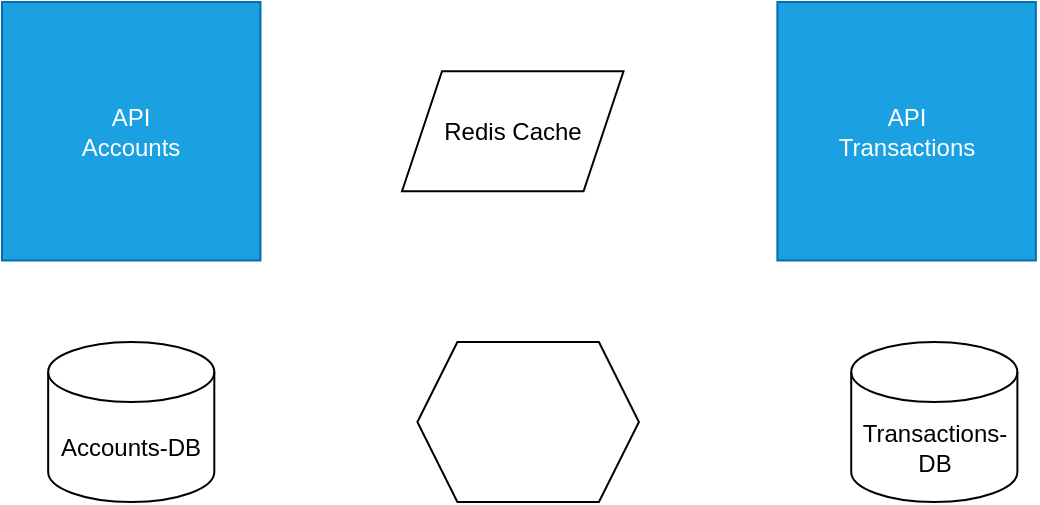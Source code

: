 <mxfile>
    <diagram id="pk_a8L8x4fv5XoUZSkfn" name="Page-1">
        <mxGraphModel dx="786" dy="222" grid="1" gridSize="10" guides="1" tooltips="1" connect="1" arrows="1" fold="1" page="1" pageScale="1" pageWidth="850" pageHeight="1100" math="0" shadow="0">
            <root>
                <mxCell id="0"/>
                <mxCell id="1" parent="0"/>
                <mxCell id="2" value="API&lt;br&gt;Accounts" style="whiteSpace=wrap;html=1;aspect=fixed;fillColor=#1ba1e2;fontColor=#ffffff;strokeColor=#006EAF;" parent="1" vertex="1">
                    <mxGeometry x="70.001" y="270" width="129.231" height="129.231" as="geometry"/>
                </mxCell>
                <mxCell id="6" value="Accounts-DB" style="shape=cylinder3;whiteSpace=wrap;html=1;boundedLbl=1;backgroundOutline=1;size=15;" vertex="1" parent="1">
                    <mxGeometry x="93.078" y="440" width="83.077" height="80" as="geometry"/>
                </mxCell>
                <mxCell id="9" value="API&lt;br&gt;Transactions" style="whiteSpace=wrap;html=1;aspect=fixed;fillColor=#1ba1e2;fontColor=#ffffff;strokeColor=#006EAF;" vertex="1" parent="1">
                    <mxGeometry x="457.693" y="270" width="129.231" height="129.231" as="geometry"/>
                </mxCell>
                <mxCell id="10" value="Transactions-DB" style="shape=cylinder3;whiteSpace=wrap;html=1;boundedLbl=1;backgroundOutline=1;size=15;" vertex="1" parent="1">
                    <mxGeometry x="494.616" y="440" width="83.077" height="80" as="geometry"/>
                </mxCell>
                <mxCell id="11" value="Redis Cache" style="shape=parallelogram;perimeter=parallelogramPerimeter;whiteSpace=wrap;html=1;fixedSize=1;" vertex="1" parent="1">
                    <mxGeometry x="270.003" y="304.62" width="110.769" height="60" as="geometry"/>
                </mxCell>
                <mxCell id="14" value="" style="shape=hexagon;perimeter=hexagonPerimeter2;whiteSpace=wrap;html=1;fixedSize=1;" vertex="1" parent="1">
                    <mxGeometry x="277.692" y="440" width="110.769" height="80" as="geometry"/>
                </mxCell>
            </root>
        </mxGraphModel>
    </diagram>
</mxfile>